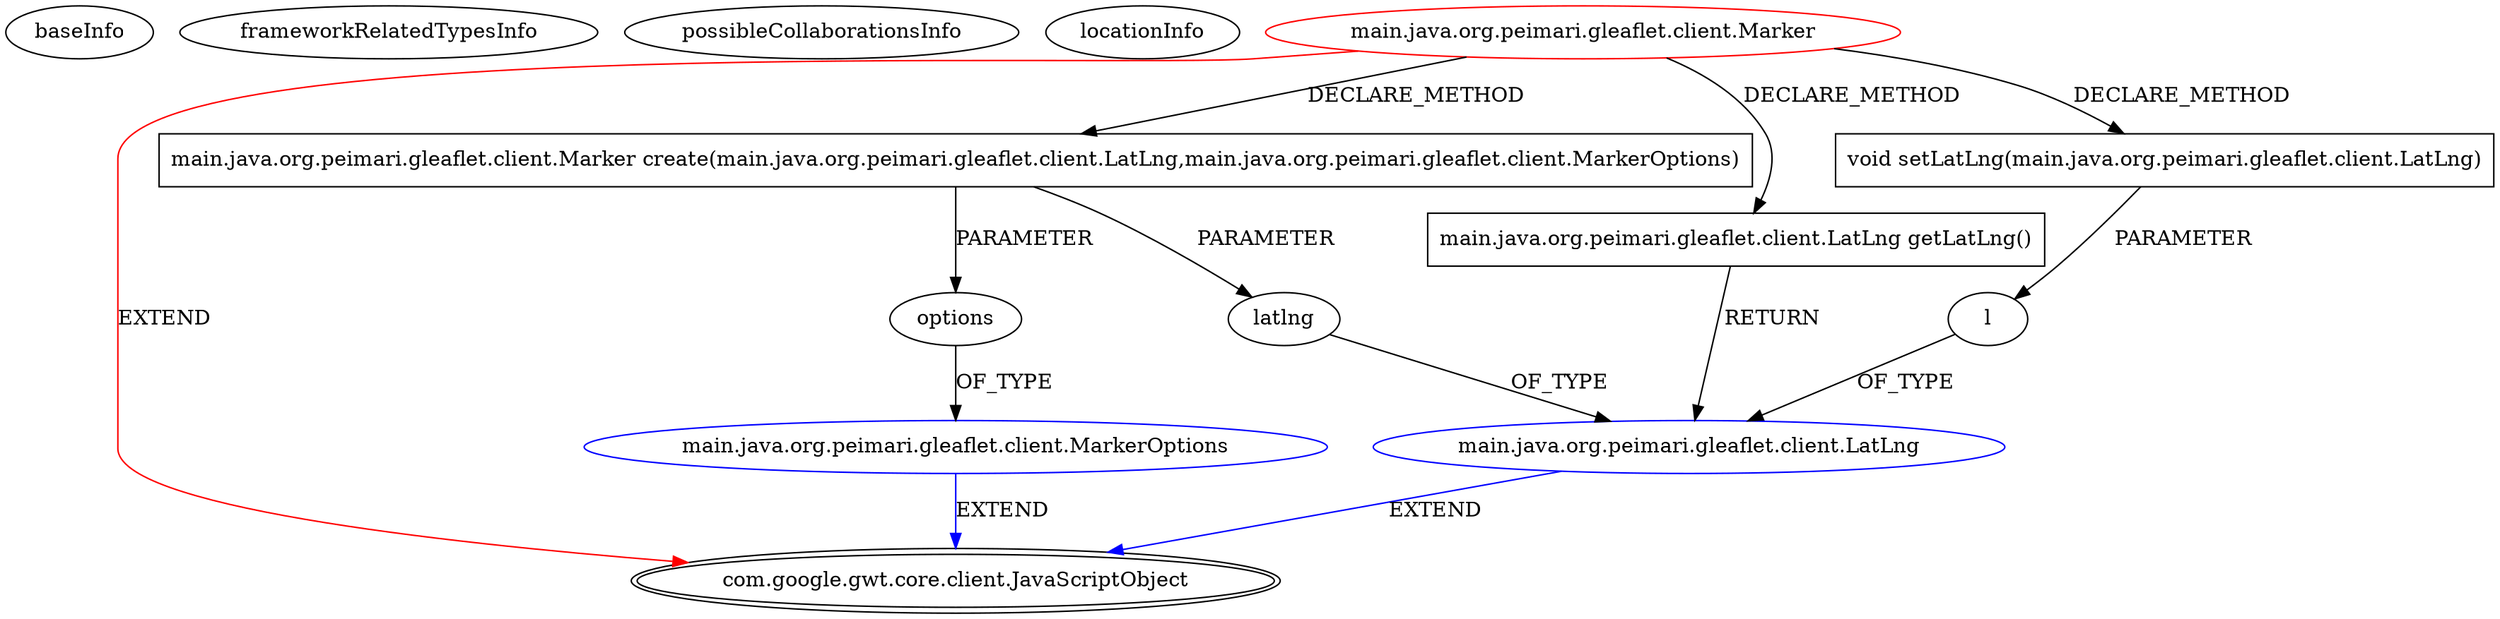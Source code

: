 digraph {
baseInfo[graphId=4096,category="extension_graph",isAnonymous=false,possibleRelation=true]
frameworkRelatedTypesInfo[0="com.google.gwt.core.client.JavaScriptObject"]
possibleCollaborationsInfo[0="4096~CLIENT_METHOD_DECLARATION-PARAMETER_DECLARATION-CLIENT_METHOD_DECLARATION-RETURN_TYPE-CLIENT_METHOD_DECLARATION-PARAMETER_DECLARATION-~com.google.gwt.core.client.JavaScriptObject ~com.google.gwt.core.client.JavaScriptObject ~false~false",1="4096~CLIENT_METHOD_DECLARATION-PARAMETER_DECLARATION-~com.google.gwt.core.client.JavaScriptObject ~com.google.gwt.core.client.JavaScriptObject ~false~false"]
locationInfo[projectName="mstahv-g-leaflet",filePath="/mstahv-g-leaflet/g-leaflet-master/src/main/java/org/peimari/gleaflet/client/Marker.java",contextSignature="Marker",graphId="4096"]
0[label="main.java.org.peimari.gleaflet.client.Marker",vertexType="ROOT_CLIENT_CLASS_DECLARATION",isFrameworkType=false,color=red]
1[label="com.google.gwt.core.client.JavaScriptObject",vertexType="FRAMEWORK_CLASS_TYPE",isFrameworkType=true,peripheries=2]
2[label="main.java.org.peimari.gleaflet.client.Marker create(main.java.org.peimari.gleaflet.client.LatLng,main.java.org.peimari.gleaflet.client.MarkerOptions)",vertexType="CLIENT_METHOD_DECLARATION",isFrameworkType=false,shape=box]
3[label="latlng",vertexType="PARAMETER_DECLARATION",isFrameworkType=false]
4[label="main.java.org.peimari.gleaflet.client.LatLng",vertexType="REFERENCE_CLIENT_CLASS_DECLARATION",isFrameworkType=false,color=blue]
6[label="options",vertexType="PARAMETER_DECLARATION",isFrameworkType=false]
7[label="main.java.org.peimari.gleaflet.client.MarkerOptions",vertexType="REFERENCE_CLIENT_CLASS_DECLARATION",isFrameworkType=false,color=blue]
9[label="main.java.org.peimari.gleaflet.client.LatLng getLatLng()",vertexType="CLIENT_METHOD_DECLARATION",isFrameworkType=false,shape=box]
11[label="void setLatLng(main.java.org.peimari.gleaflet.client.LatLng)",vertexType="CLIENT_METHOD_DECLARATION",isFrameworkType=false,shape=box]
12[label="l",vertexType="PARAMETER_DECLARATION",isFrameworkType=false]
0->1[label="EXTEND",color=red]
0->2[label="DECLARE_METHOD"]
4->1[label="EXTEND",color=blue]
3->4[label="OF_TYPE"]
2->3[label="PARAMETER"]
7->1[label="EXTEND",color=blue]
6->7[label="OF_TYPE"]
2->6[label="PARAMETER"]
0->9[label="DECLARE_METHOD"]
9->4[label="RETURN"]
0->11[label="DECLARE_METHOD"]
12->4[label="OF_TYPE"]
11->12[label="PARAMETER"]
}
